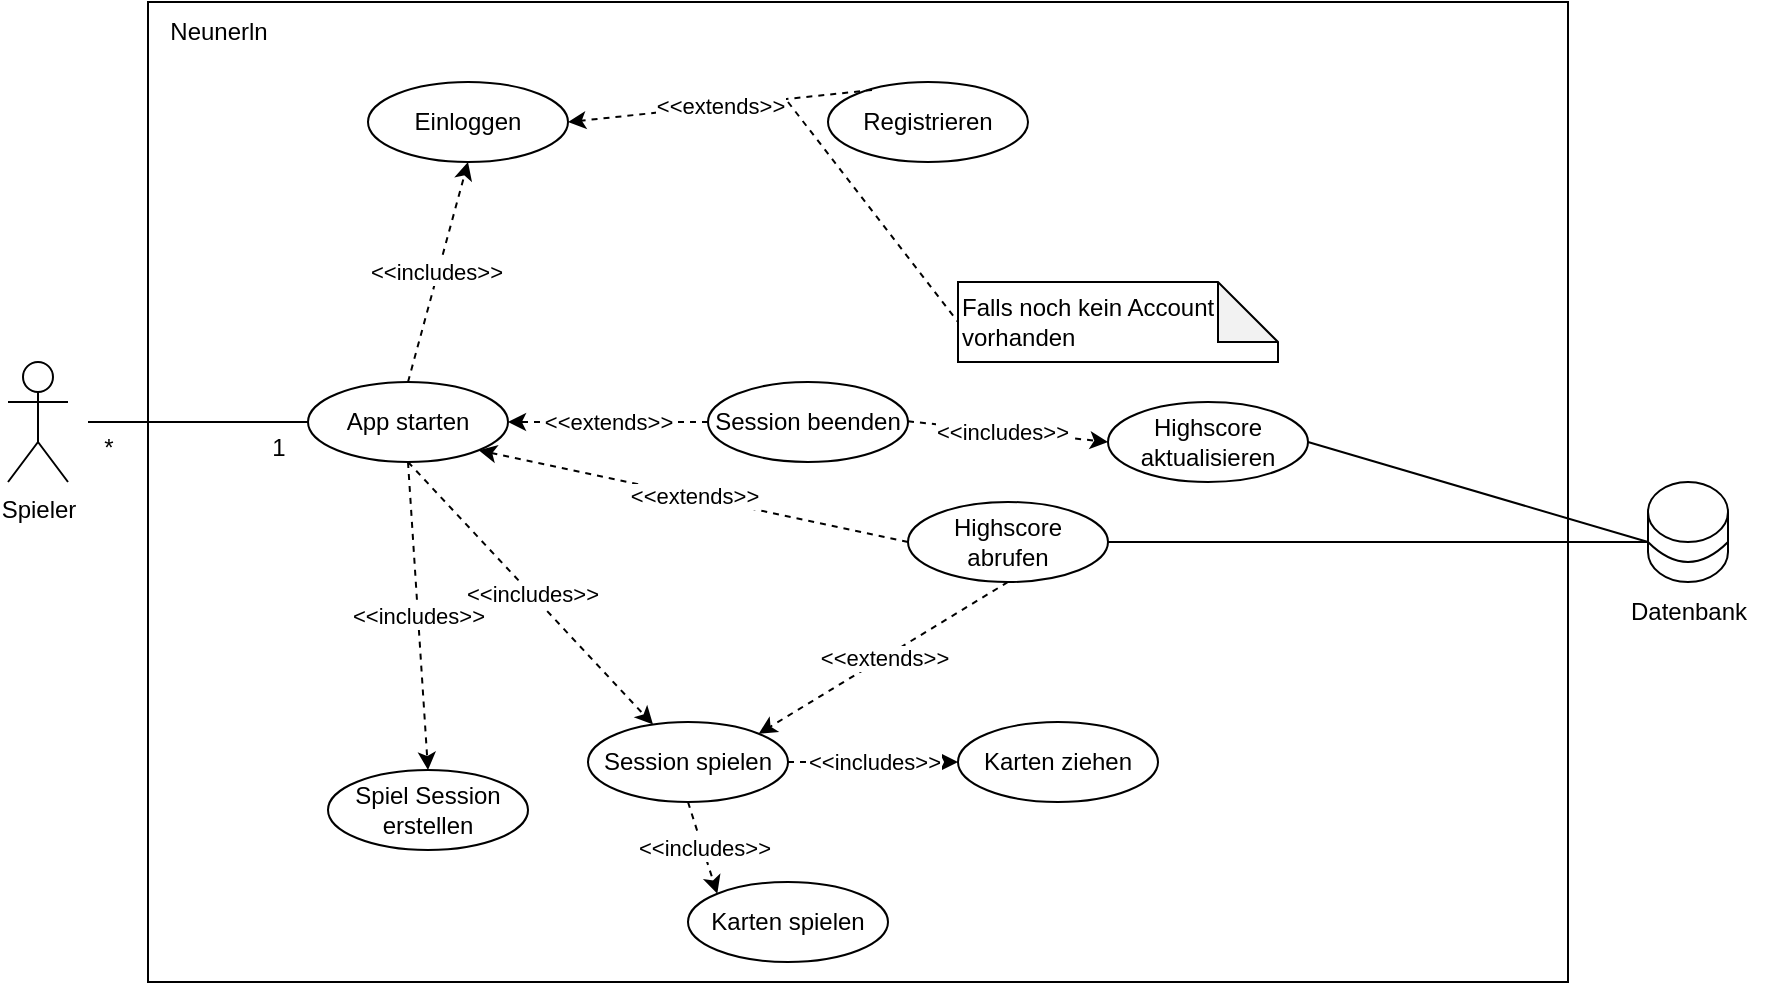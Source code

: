 <mxfile version="22.1.7" type="device">
  <diagram name="Seite-1" id="h0puhXZ945k9S0niGxLN">
    <mxGraphModel dx="956" dy="547" grid="1" gridSize="10" guides="1" tooltips="1" connect="1" arrows="1" fold="1" page="1" pageScale="1" pageWidth="1169" pageHeight="827" math="0" shadow="0">
      <root>
        <mxCell id="0" />
        <mxCell id="1" parent="0" />
        <mxCell id="SRUuakbCna23G8XX7YoJ-2" value="" style="rounded=0;whiteSpace=wrap;html=1;" parent="1" vertex="1">
          <mxGeometry x="180" y="30" width="710" height="490" as="geometry" />
        </mxCell>
        <mxCell id="SRUuakbCna23G8XX7YoJ-3" value="Spieler" style="shape=umlActor;verticalLabelPosition=bottom;verticalAlign=top;html=1;outlineConnect=0;" parent="1" vertex="1">
          <mxGeometry x="110" y="210" width="30" height="60" as="geometry" />
        </mxCell>
        <mxCell id="SRUuakbCna23G8XX7YoJ-4" value="App starten" style="ellipse;whiteSpace=wrap;html=1;align=center;" parent="1" vertex="1">
          <mxGeometry x="260" y="220" width="100" height="40" as="geometry" />
        </mxCell>
        <mxCell id="SRUuakbCna23G8XX7YoJ-7" value="Einloggen" style="ellipse;whiteSpace=wrap;html=1;align=center;" parent="1" vertex="1">
          <mxGeometry x="290" y="70" width="100" height="40" as="geometry" />
        </mxCell>
        <mxCell id="SRUuakbCna23G8XX7YoJ-10" value="" style="endArrow=none;html=1;rounded=0;entryX=0;entryY=0.5;entryDx=0;entryDy=0;" parent="1" target="SRUuakbCna23G8XX7YoJ-4" edge="1">
          <mxGeometry width="50" height="50" relative="1" as="geometry">
            <mxPoint x="150" y="240" as="sourcePoint" />
            <mxPoint x="200" y="190" as="targetPoint" />
          </mxGeometry>
        </mxCell>
        <mxCell id="SRUuakbCna23G8XX7YoJ-14" value="Registrieren         " style="ellipse;whiteSpace=wrap;html=1;align=center;" parent="1" vertex="1">
          <mxGeometry x="520" y="70" width="100" height="40" as="geometry" />
        </mxCell>
        <mxCell id="SRUuakbCna23G8XX7YoJ-17" value="&lt;font style=&quot;font-size: 12px;&quot;&gt;Falls noch kein Account vorhanden&lt;/font&gt;" style="shape=note;whiteSpace=wrap;html=1;backgroundOutline=1;darkOpacity=0.05;align=left;" parent="1" vertex="1">
          <mxGeometry x="585" y="170" width="160" height="40" as="geometry" />
        </mxCell>
        <mxCell id="SRUuakbCna23G8XX7YoJ-18" value="" style="endArrow=none;dashed=1;html=1;rounded=0;entryX=0;entryY=0.5;entryDx=0;entryDy=0;entryPerimeter=0;" parent="1" edge="1" target="SRUuakbCna23G8XX7YoJ-17">
          <mxGeometry width="50" height="50" relative="1" as="geometry">
            <mxPoint x="500" y="80" as="sourcePoint" />
            <mxPoint x="540" y="240" as="targetPoint" />
          </mxGeometry>
        </mxCell>
        <mxCell id="SRUuakbCna23G8XX7YoJ-22" value="Neunerln" style="text;html=1;align=center;verticalAlign=middle;resizable=0;points=[];autosize=1;strokeColor=none;fillColor=none;" parent="1" vertex="1">
          <mxGeometry x="180" y="30" width="70" height="30" as="geometry" />
        </mxCell>
        <mxCell id="SRUuakbCna23G8XX7YoJ-25" value="" style="endArrow=classic;html=1;rounded=0;entryX=0.5;entryY=1;entryDx=0;entryDy=0;dashed=1;exitX=0.5;exitY=0;exitDx=0;exitDy=0;" parent="1" source="SRUuakbCna23G8XX7YoJ-4" target="SRUuakbCna23G8XX7YoJ-7" edge="1">
          <mxGeometry relative="1" as="geometry">
            <mxPoint x="430" y="210" as="sourcePoint" />
            <mxPoint x="345.355" y="265.858" as="targetPoint" />
          </mxGeometry>
        </mxCell>
        <mxCell id="SRUuakbCna23G8XX7YoJ-26" value="&amp;lt;&amp;lt;includes&amp;gt;&amp;gt;" style="edgeLabel;resizable=0;html=1;align=center;verticalAlign=middle;" parent="SRUuakbCna23G8XX7YoJ-25" connectable="0" vertex="1">
          <mxGeometry relative="1" as="geometry">
            <mxPoint x="-1" as="offset" />
          </mxGeometry>
        </mxCell>
        <mxCell id="SRUuakbCna23G8XX7YoJ-28" value="" style="endArrow=classic;html=1;rounded=0;entryX=1;entryY=0.5;entryDx=0;entryDy=0;exitX=0.22;exitY=0.1;exitDx=0;exitDy=0;exitPerimeter=0;dashed=1;" parent="1" source="SRUuakbCna23G8XX7YoJ-14" target="SRUuakbCna23G8XX7YoJ-7" edge="1">
          <mxGeometry relative="1" as="geometry">
            <mxPoint x="490" y="280" as="sourcePoint" />
            <mxPoint x="590" y="280" as="targetPoint" />
          </mxGeometry>
        </mxCell>
        <mxCell id="SRUuakbCna23G8XX7YoJ-29" value="&amp;lt;&amp;lt;extends&amp;gt;&amp;gt;" style="edgeLabel;resizable=0;html=1;align=center;verticalAlign=middle;" parent="SRUuakbCna23G8XX7YoJ-28" connectable="0" vertex="1">
          <mxGeometry relative="1" as="geometry" />
        </mxCell>
        <mxCell id="SRUuakbCna23G8XX7YoJ-34" value="Karten ziehen" style="ellipse;whiteSpace=wrap;html=1;align=center;" parent="1" vertex="1">
          <mxGeometry x="585" y="390" width="100" height="40" as="geometry" />
        </mxCell>
        <mxCell id="SRUuakbCna23G8XX7YoJ-39" value="" style="endArrow=classic;html=1;rounded=0;dashed=1;exitX=1;exitY=0.5;exitDx=0;exitDy=0;entryX=0;entryY=0.5;entryDx=0;entryDy=0;" parent="1" target="SRUuakbCna23G8XX7YoJ-34" edge="1" source="f3FlR0FLvmJoAxLqKCOd-4">
          <mxGeometry relative="1" as="geometry">
            <mxPoint x="310" y="260" as="sourcePoint" />
            <mxPoint x="560" y="430" as="targetPoint" />
          </mxGeometry>
        </mxCell>
        <mxCell id="SRUuakbCna23G8XX7YoJ-40" value="&amp;lt;&amp;lt;includes&amp;gt;&amp;gt;" style="edgeLabel;resizable=0;html=1;align=center;verticalAlign=middle;" parent="SRUuakbCna23G8XX7YoJ-39" connectable="0" vertex="1">
          <mxGeometry relative="1" as="geometry" />
        </mxCell>
        <mxCell id="SRUuakbCna23G8XX7YoJ-50" value="*" style="text;html=1;align=center;verticalAlign=middle;resizable=0;points=[];autosize=1;strokeColor=none;fillColor=none;" parent="1" vertex="1">
          <mxGeometry x="145" y="238" width="30" height="30" as="geometry" />
        </mxCell>
        <mxCell id="SRUuakbCna23G8XX7YoJ-51" value="1" style="text;html=1;align=center;verticalAlign=middle;resizable=0;points=[];autosize=1;strokeColor=none;fillColor=none;" parent="1" vertex="1">
          <mxGeometry x="230" y="238" width="30" height="30" as="geometry" />
        </mxCell>
        <mxCell id="SRUuakbCna23G8XX7YoJ-57" value="Spiel Session erstellen" style="ellipse;whiteSpace=wrap;html=1;align=center;" parent="1" vertex="1">
          <mxGeometry x="270" y="414" width="100" height="40" as="geometry" />
        </mxCell>
        <mxCell id="SRUuakbCna23G8XX7YoJ-70" value="" style="endArrow=classic;html=1;rounded=0;entryX=0.5;entryY=0;entryDx=0;entryDy=0;dashed=1;" parent="1" target="SRUuakbCna23G8XX7YoJ-57" edge="1">
          <mxGeometry relative="1" as="geometry">
            <mxPoint x="310" y="260" as="sourcePoint" />
            <mxPoint x="410" y="260" as="targetPoint" />
          </mxGeometry>
        </mxCell>
        <mxCell id="SRUuakbCna23G8XX7YoJ-71" value="&amp;lt;&amp;lt;includes&amp;gt;&amp;gt;" style="edgeLabel;resizable=0;html=1;align=center;verticalAlign=middle;" parent="SRUuakbCna23G8XX7YoJ-70" connectable="0" vertex="1">
          <mxGeometry relative="1" as="geometry" />
        </mxCell>
        <mxCell id="f3FlR0FLvmJoAxLqKCOd-4" value="Session spielen" style="ellipse;whiteSpace=wrap;html=1;align=center;" vertex="1" parent="1">
          <mxGeometry x="400" y="390" width="100" height="40" as="geometry" />
        </mxCell>
        <mxCell id="f3FlR0FLvmJoAxLqKCOd-5" value="" style="endArrow=classic;html=1;rounded=0;dashed=1;exitX=0.5;exitY=1;exitDx=0;exitDy=0;" edge="1" parent="1" source="SRUuakbCna23G8XX7YoJ-4" target="f3FlR0FLvmJoAxLqKCOd-4">
          <mxGeometry relative="1" as="geometry">
            <mxPoint x="320" y="270" as="sourcePoint" />
            <mxPoint x="340" y="440" as="targetPoint" />
          </mxGeometry>
        </mxCell>
        <mxCell id="f3FlR0FLvmJoAxLqKCOd-6" value="&amp;lt;&amp;lt;includes&amp;gt;&amp;gt;" style="edgeLabel;resizable=0;html=1;align=center;verticalAlign=middle;" connectable="0" vertex="1" parent="f3FlR0FLvmJoAxLqKCOd-5">
          <mxGeometry relative="1" as="geometry" />
        </mxCell>
        <mxCell id="f3FlR0FLvmJoAxLqKCOd-7" value="Karten spielen" style="ellipse;whiteSpace=wrap;html=1;align=center;" vertex="1" parent="1">
          <mxGeometry x="450" y="470" width="100" height="40" as="geometry" />
        </mxCell>
        <mxCell id="f3FlR0FLvmJoAxLqKCOd-10" value="" style="endArrow=classic;html=1;rounded=0;entryX=0;entryY=0;entryDx=0;entryDy=0;dashed=1;exitX=0.5;exitY=1;exitDx=0;exitDy=0;" edge="1" parent="1" source="f3FlR0FLvmJoAxLqKCOd-4" target="f3FlR0FLvmJoAxLqKCOd-7">
          <mxGeometry relative="1" as="geometry">
            <mxPoint x="500" y="440" as="sourcePoint" />
            <mxPoint x="450" y="481.0" as="targetPoint" />
          </mxGeometry>
        </mxCell>
        <mxCell id="f3FlR0FLvmJoAxLqKCOd-11" value="&amp;lt;&amp;lt;includes&amp;gt;&amp;gt;" style="edgeLabel;resizable=0;html=1;align=center;verticalAlign=middle;" connectable="0" vertex="1" parent="f3FlR0FLvmJoAxLqKCOd-10">
          <mxGeometry relative="1" as="geometry" />
        </mxCell>
        <mxCell id="f3FlR0FLvmJoAxLqKCOd-12" value="Highscore abrufen" style="ellipse;whiteSpace=wrap;html=1;align=center;" vertex="1" parent="1">
          <mxGeometry x="560" y="280" width="100" height="40" as="geometry" />
        </mxCell>
        <mxCell id="f3FlR0FLvmJoAxLqKCOd-19" value="" style="endArrow=classic;html=1;rounded=0;dashed=1;exitX=0;exitY=0.5;exitDx=0;exitDy=0;entryX=1;entryY=1;entryDx=0;entryDy=0;" edge="1" parent="1" source="f3FlR0FLvmJoAxLqKCOd-12" target="SRUuakbCna23G8XX7YoJ-4">
          <mxGeometry relative="1" as="geometry">
            <mxPoint x="485" y="401" as="sourcePoint" />
            <mxPoint x="360" y="240" as="targetPoint" />
          </mxGeometry>
        </mxCell>
        <mxCell id="f3FlR0FLvmJoAxLqKCOd-20" value="&amp;lt;&amp;lt;extends&amp;gt;&amp;gt;" style="edgeLabel;resizable=0;html=1;align=center;verticalAlign=middle;" connectable="0" vertex="1" parent="f3FlR0FLvmJoAxLqKCOd-19">
          <mxGeometry relative="1" as="geometry" />
        </mxCell>
        <mxCell id="f3FlR0FLvmJoAxLqKCOd-22" value="" style="endArrow=classic;html=1;rounded=0;dashed=1;exitX=0.5;exitY=1;exitDx=0;exitDy=0;entryX=1;entryY=0;entryDx=0;entryDy=0;" edge="1" parent="1" source="f3FlR0FLvmJoAxLqKCOd-12" target="f3FlR0FLvmJoAxLqKCOd-4">
          <mxGeometry relative="1" as="geometry">
            <mxPoint x="520" y="310" as="sourcePoint" />
            <mxPoint x="355" y="264" as="targetPoint" />
          </mxGeometry>
        </mxCell>
        <mxCell id="f3FlR0FLvmJoAxLqKCOd-23" value="&amp;lt;&amp;lt;extends&amp;gt;&amp;gt;" style="edgeLabel;resizable=0;html=1;align=center;verticalAlign=middle;" connectable="0" vertex="1" parent="f3FlR0FLvmJoAxLqKCOd-22">
          <mxGeometry relative="1" as="geometry" />
        </mxCell>
        <mxCell id="f3FlR0FLvmJoAxLqKCOd-24" value="" style="shape=cylinder3;whiteSpace=wrap;html=1;boundedLbl=1;backgroundOutline=1;size=15;" vertex="1" parent="1">
          <mxGeometry x="930" y="270" width="40" height="50" as="geometry" />
        </mxCell>
        <mxCell id="f3FlR0FLvmJoAxLqKCOd-25" value="" style="endArrow=none;html=1;entryX=1;entryY=0;entryDx=0;entryDy=30;entryPerimeter=0;curved=1;" edge="1" parent="1" target="f3FlR0FLvmJoAxLqKCOd-24">
          <mxGeometry width="50" height="50" relative="1" as="geometry">
            <mxPoint x="930" y="300" as="sourcePoint" />
            <mxPoint x="980" y="250" as="targetPoint" />
            <Array as="points">
              <mxPoint x="950" y="320" />
            </Array>
          </mxGeometry>
        </mxCell>
        <mxCell id="f3FlR0FLvmJoAxLqKCOd-26" value="" style="endArrow=none;html=1;rounded=0;" edge="1" parent="1">
          <mxGeometry width="50" height="50" relative="1" as="geometry">
            <mxPoint x="660" y="300" as="sourcePoint" />
            <mxPoint x="930" y="300" as="targetPoint" />
          </mxGeometry>
        </mxCell>
        <mxCell id="f3FlR0FLvmJoAxLqKCOd-27" value="Session beenden" style="ellipse;whiteSpace=wrap;html=1;align=center;" vertex="1" parent="1">
          <mxGeometry x="460" y="220" width="100" height="40" as="geometry" />
        </mxCell>
        <mxCell id="f3FlR0FLvmJoAxLqKCOd-28" value="" style="endArrow=classic;html=1;rounded=0;dashed=1;exitX=0;exitY=0.5;exitDx=0;exitDy=0;entryX=1;entryY=0.5;entryDx=0;entryDy=0;" edge="1" parent="1" source="f3FlR0FLvmJoAxLqKCOd-27" target="SRUuakbCna23G8XX7YoJ-4">
          <mxGeometry relative="1" as="geometry">
            <mxPoint x="575" y="263" as="sourcePoint" />
            <mxPoint x="360" y="217" as="targetPoint" />
          </mxGeometry>
        </mxCell>
        <mxCell id="f3FlR0FLvmJoAxLqKCOd-29" value="&amp;lt;&amp;lt;extends&amp;gt;&amp;gt;" style="edgeLabel;resizable=0;html=1;align=center;verticalAlign=middle;" connectable="0" vertex="1" parent="f3FlR0FLvmJoAxLqKCOd-28">
          <mxGeometry relative="1" as="geometry" />
        </mxCell>
        <mxCell id="f3FlR0FLvmJoAxLqKCOd-32" value="Highscore aktualisieren" style="ellipse;whiteSpace=wrap;html=1;align=center;" vertex="1" parent="1">
          <mxGeometry x="660" y="230" width="100" height="40" as="geometry" />
        </mxCell>
        <mxCell id="f3FlR0FLvmJoAxLqKCOd-34" value="" style="endArrow=none;html=1;rounded=0;entryX=0;entryY=0;entryDx=0;entryDy=30;entryPerimeter=0;exitX=1;exitY=0.5;exitDx=0;exitDy=0;" edge="1" parent="1" source="f3FlR0FLvmJoAxLqKCOd-32" target="f3FlR0FLvmJoAxLqKCOd-24">
          <mxGeometry width="50" height="50" relative="1" as="geometry">
            <mxPoint x="715" y="247.66" as="sourcePoint" />
            <mxPoint x="985" y="247.66" as="targetPoint" />
          </mxGeometry>
        </mxCell>
        <mxCell id="f3FlR0FLvmJoAxLqKCOd-35" value="" style="endArrow=classic;html=1;rounded=0;dashed=1;exitX=1;exitY=0.5;exitDx=0;exitDy=0;entryX=0;entryY=0.5;entryDx=0;entryDy=0;" edge="1" parent="1" target="f3FlR0FLvmJoAxLqKCOd-32">
          <mxGeometry relative="1" as="geometry">
            <mxPoint x="560" y="239.66" as="sourcePoint" />
            <mxPoint x="645" y="239.66" as="targetPoint" />
          </mxGeometry>
        </mxCell>
        <mxCell id="f3FlR0FLvmJoAxLqKCOd-36" value="&amp;lt;&amp;lt;includes&amp;gt;&amp;gt;" style="edgeLabel;resizable=0;html=1;align=center;verticalAlign=middle;" connectable="0" vertex="1" parent="f3FlR0FLvmJoAxLqKCOd-35">
          <mxGeometry relative="1" as="geometry">
            <mxPoint x="-3" as="offset" />
          </mxGeometry>
        </mxCell>
        <mxCell id="f3FlR0FLvmJoAxLqKCOd-37" value="Datenbank" style="text;html=1;align=center;verticalAlign=middle;resizable=0;points=[];autosize=1;strokeColor=none;fillColor=none;" vertex="1" parent="1">
          <mxGeometry x="910" y="320" width="80" height="30" as="geometry" />
        </mxCell>
      </root>
    </mxGraphModel>
  </diagram>
</mxfile>
